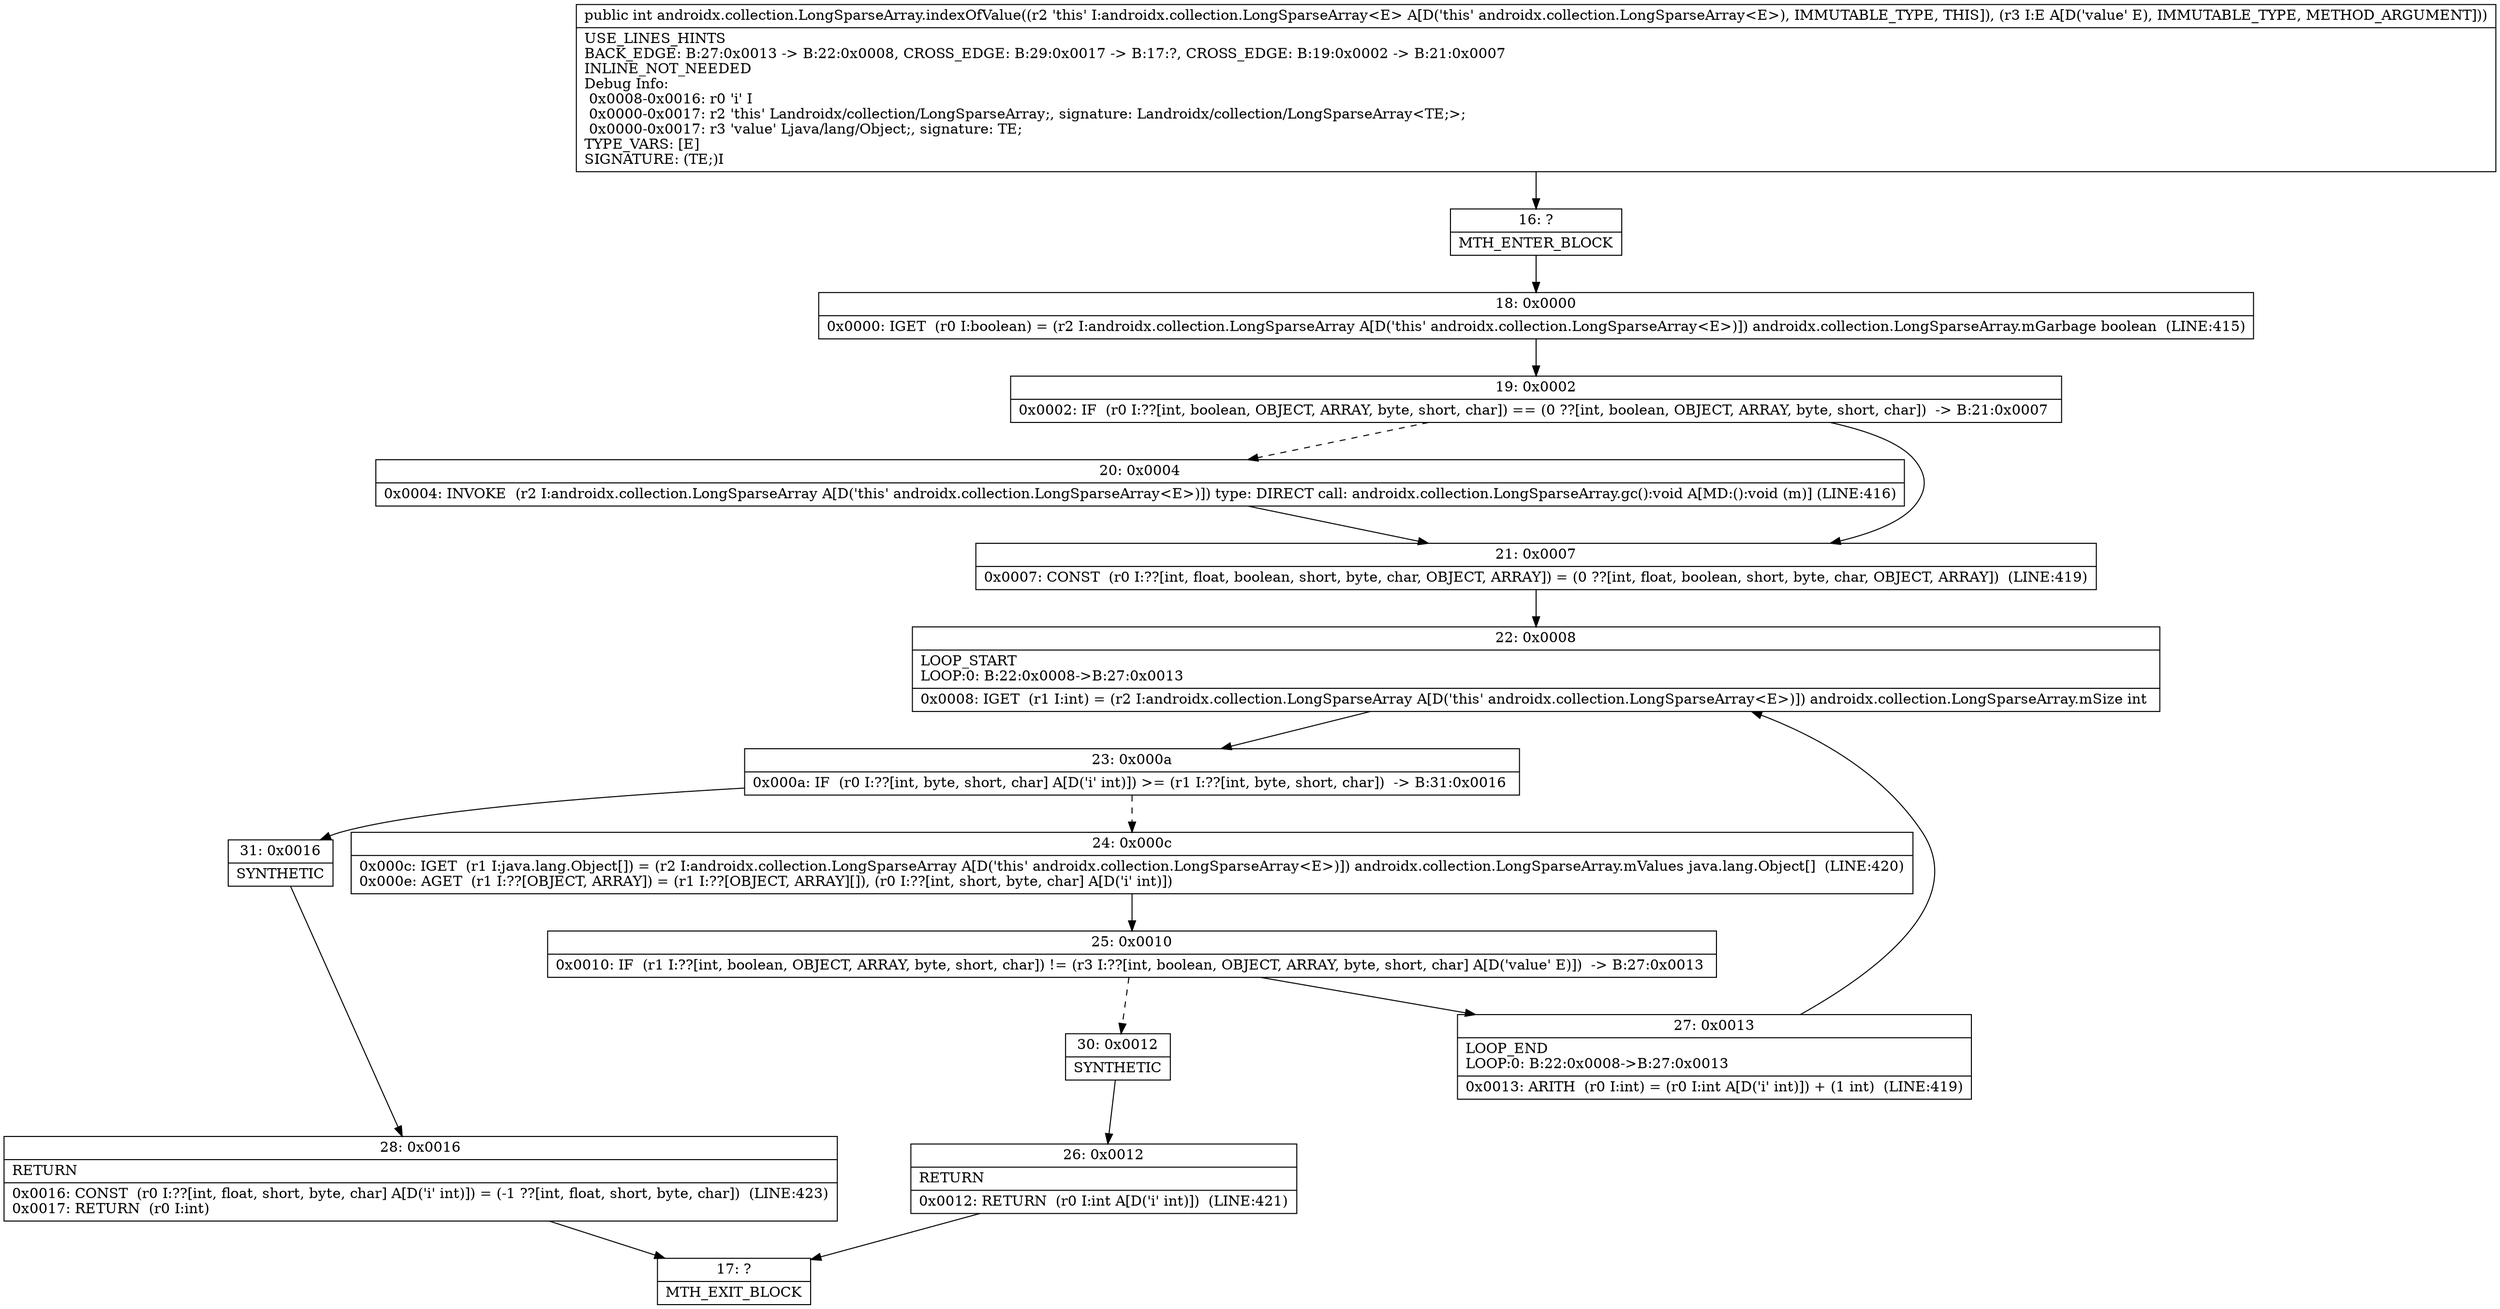 digraph "CFG forandroidx.collection.LongSparseArray.indexOfValue(Ljava\/lang\/Object;)I" {
Node_16 [shape=record,label="{16\:\ ?|MTH_ENTER_BLOCK\l}"];
Node_18 [shape=record,label="{18\:\ 0x0000|0x0000: IGET  (r0 I:boolean) = (r2 I:androidx.collection.LongSparseArray A[D('this' androidx.collection.LongSparseArray\<E\>)]) androidx.collection.LongSparseArray.mGarbage boolean  (LINE:415)\l}"];
Node_19 [shape=record,label="{19\:\ 0x0002|0x0002: IF  (r0 I:??[int, boolean, OBJECT, ARRAY, byte, short, char]) == (0 ??[int, boolean, OBJECT, ARRAY, byte, short, char])  \-\> B:21:0x0007 \l}"];
Node_20 [shape=record,label="{20\:\ 0x0004|0x0004: INVOKE  (r2 I:androidx.collection.LongSparseArray A[D('this' androidx.collection.LongSparseArray\<E\>)]) type: DIRECT call: androidx.collection.LongSparseArray.gc():void A[MD:():void (m)] (LINE:416)\l}"];
Node_21 [shape=record,label="{21\:\ 0x0007|0x0007: CONST  (r0 I:??[int, float, boolean, short, byte, char, OBJECT, ARRAY]) = (0 ??[int, float, boolean, short, byte, char, OBJECT, ARRAY])  (LINE:419)\l}"];
Node_22 [shape=record,label="{22\:\ 0x0008|LOOP_START\lLOOP:0: B:22:0x0008\-\>B:27:0x0013\l|0x0008: IGET  (r1 I:int) = (r2 I:androidx.collection.LongSparseArray A[D('this' androidx.collection.LongSparseArray\<E\>)]) androidx.collection.LongSparseArray.mSize int \l}"];
Node_23 [shape=record,label="{23\:\ 0x000a|0x000a: IF  (r0 I:??[int, byte, short, char] A[D('i' int)]) \>= (r1 I:??[int, byte, short, char])  \-\> B:31:0x0016 \l}"];
Node_24 [shape=record,label="{24\:\ 0x000c|0x000c: IGET  (r1 I:java.lang.Object[]) = (r2 I:androidx.collection.LongSparseArray A[D('this' androidx.collection.LongSparseArray\<E\>)]) androidx.collection.LongSparseArray.mValues java.lang.Object[]  (LINE:420)\l0x000e: AGET  (r1 I:??[OBJECT, ARRAY]) = (r1 I:??[OBJECT, ARRAY][]), (r0 I:??[int, short, byte, char] A[D('i' int)]) \l}"];
Node_25 [shape=record,label="{25\:\ 0x0010|0x0010: IF  (r1 I:??[int, boolean, OBJECT, ARRAY, byte, short, char]) != (r3 I:??[int, boolean, OBJECT, ARRAY, byte, short, char] A[D('value' E)])  \-\> B:27:0x0013 \l}"];
Node_27 [shape=record,label="{27\:\ 0x0013|LOOP_END\lLOOP:0: B:22:0x0008\-\>B:27:0x0013\l|0x0013: ARITH  (r0 I:int) = (r0 I:int A[D('i' int)]) + (1 int)  (LINE:419)\l}"];
Node_30 [shape=record,label="{30\:\ 0x0012|SYNTHETIC\l}"];
Node_26 [shape=record,label="{26\:\ 0x0012|RETURN\l|0x0012: RETURN  (r0 I:int A[D('i' int)])  (LINE:421)\l}"];
Node_17 [shape=record,label="{17\:\ ?|MTH_EXIT_BLOCK\l}"];
Node_31 [shape=record,label="{31\:\ 0x0016|SYNTHETIC\l}"];
Node_28 [shape=record,label="{28\:\ 0x0016|RETURN\l|0x0016: CONST  (r0 I:??[int, float, short, byte, char] A[D('i' int)]) = (\-1 ??[int, float, short, byte, char])  (LINE:423)\l0x0017: RETURN  (r0 I:int) \l}"];
MethodNode[shape=record,label="{public int androidx.collection.LongSparseArray.indexOfValue((r2 'this' I:androidx.collection.LongSparseArray\<E\> A[D('this' androidx.collection.LongSparseArray\<E\>), IMMUTABLE_TYPE, THIS]), (r3 I:E A[D('value' E), IMMUTABLE_TYPE, METHOD_ARGUMENT]))  | USE_LINES_HINTS\lBACK_EDGE: B:27:0x0013 \-\> B:22:0x0008, CROSS_EDGE: B:29:0x0017 \-\> B:17:?, CROSS_EDGE: B:19:0x0002 \-\> B:21:0x0007\lINLINE_NOT_NEEDED\lDebug Info:\l  0x0008\-0x0016: r0 'i' I\l  0x0000\-0x0017: r2 'this' Landroidx\/collection\/LongSparseArray;, signature: Landroidx\/collection\/LongSparseArray\<TE;\>;\l  0x0000\-0x0017: r3 'value' Ljava\/lang\/Object;, signature: TE;\lTYPE_VARS: [E]\lSIGNATURE: (TE;)I\l}"];
MethodNode -> Node_16;Node_16 -> Node_18;
Node_18 -> Node_19;
Node_19 -> Node_20[style=dashed];
Node_19 -> Node_21;
Node_20 -> Node_21;
Node_21 -> Node_22;
Node_22 -> Node_23;
Node_23 -> Node_24[style=dashed];
Node_23 -> Node_31;
Node_24 -> Node_25;
Node_25 -> Node_27;
Node_25 -> Node_30[style=dashed];
Node_27 -> Node_22;
Node_30 -> Node_26;
Node_26 -> Node_17;
Node_31 -> Node_28;
Node_28 -> Node_17;
}

